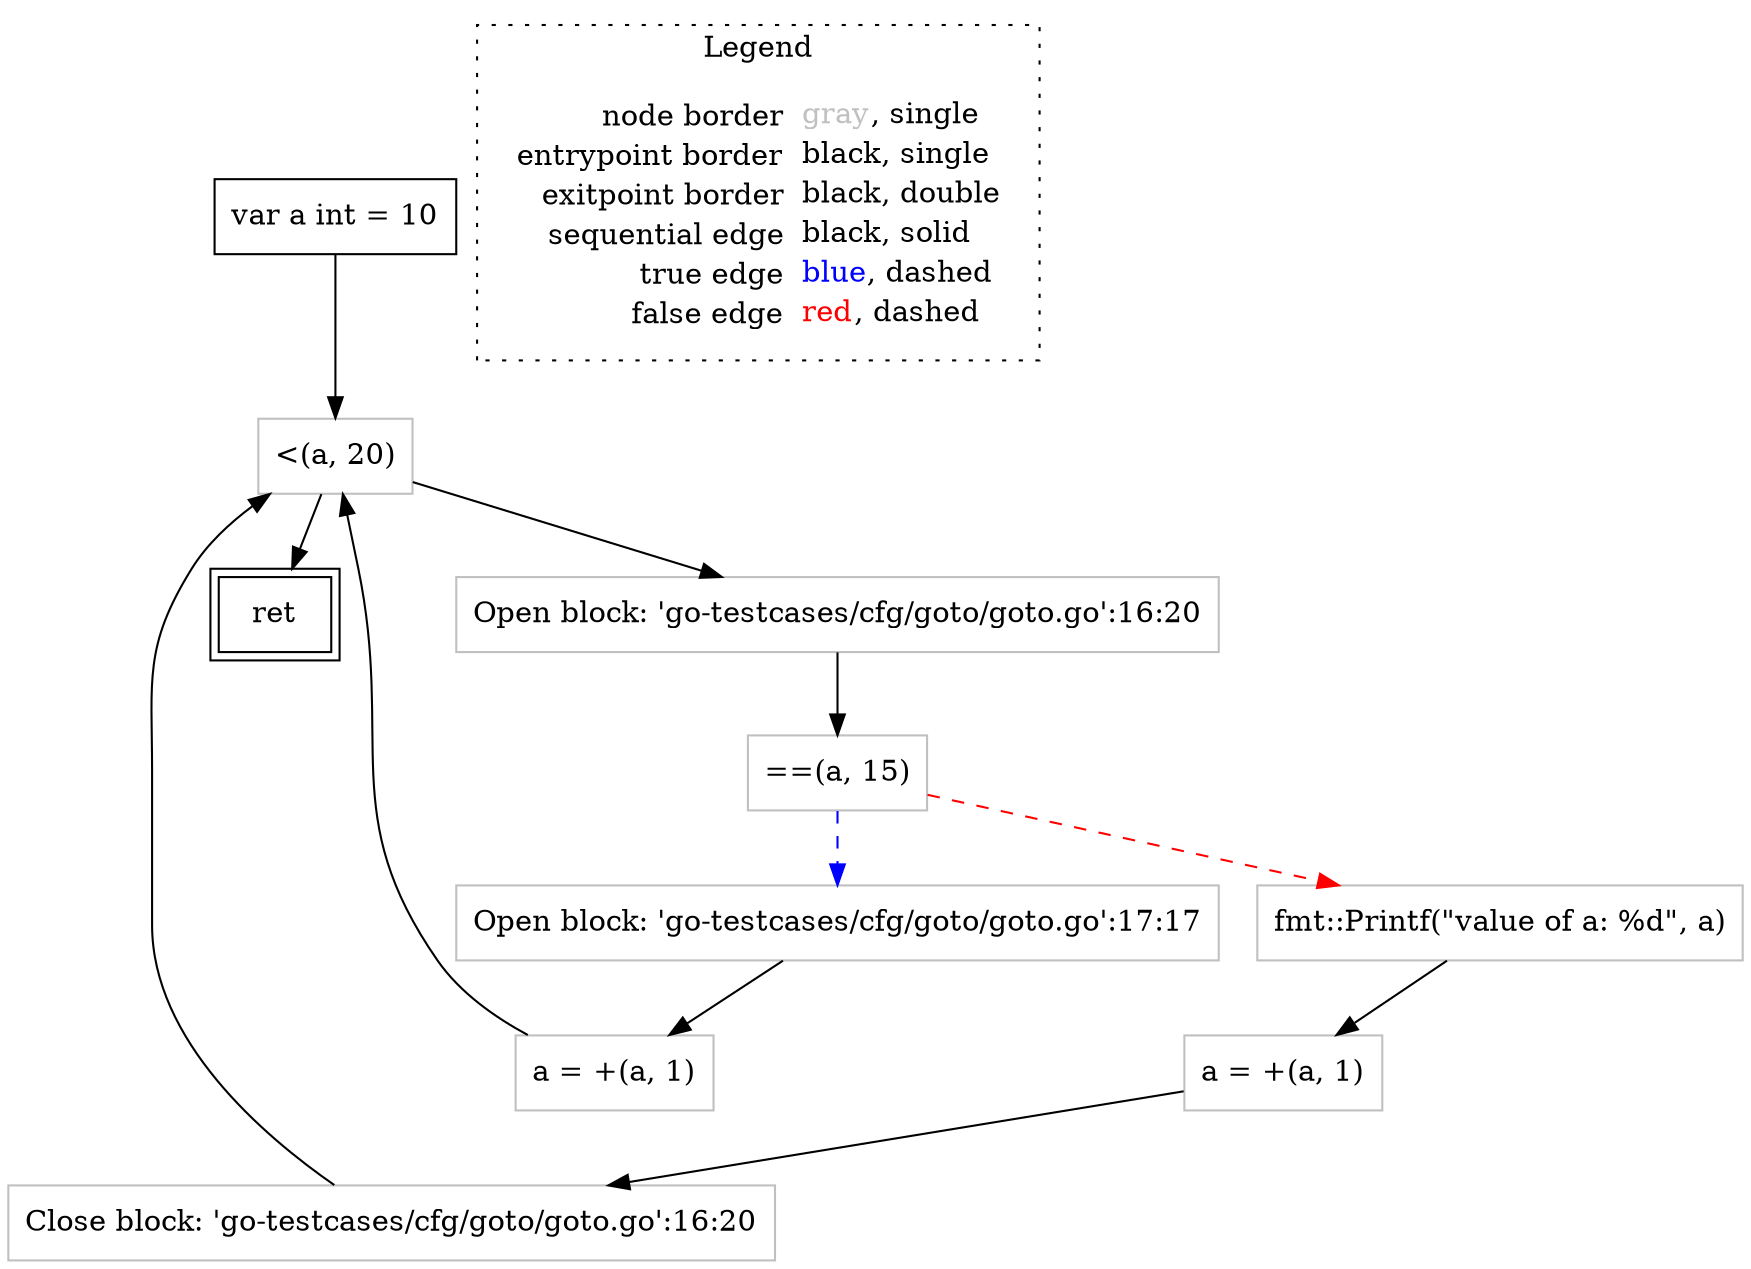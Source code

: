 digraph {
	"node0" [shape="rect",color="black",label=<var a int = 10>];
	"node1" [shape="rect",color="gray",label=<a = +(a, 1)>];
	"node2" [shape="rect",color="gray",label=<&lt;(a, 20)>];
	"node3" [shape="rect",color="gray",label=<Close block: 'go-testcases/cfg/goto/goto.go':16:20>];
	"node4" [shape="rect",color="gray",label=<Open block: 'go-testcases/cfg/goto/goto.go':17:17>];
	"node5" [shape="rect",color="gray",label=<fmt::Printf(&quot;value of a: %d&quot;, a)>];
	"node6" [shape="rect",color="gray",label=<Open block: 'go-testcases/cfg/goto/goto.go':16:20>];
	"node7" [shape="rect",color="gray",label=<a = +(a, 1)>];
	"node8" [shape="rect",color="black",peripheries="2",label=<ret>];
	"node9" [shape="rect",color="gray",label=<==(a, 15)>];
	"node1" -> "node3" [color="black"];
	"node2" -> "node8" [color="black"];
	"node2" -> "node6" [color="black"];
	"node3" -> "node2" [color="black"];
	"node4" -> "node7" [color="black"];
	"node5" -> "node1" [color="black"];
	"node6" -> "node9" [color="black"];
	"node7" -> "node2" [color="black"];
	"node9" -> "node4" [color="blue",style="dashed"];
	"node9" -> "node5" [color="red",style="dashed"];
	"node0" -> "node2" [color="black"];
subgraph cluster_legend {
	label="Legend";
	style=dotted;
	node [shape=plaintext];
	"legend" [label=<<table border="0" cellpadding="2" cellspacing="0" cellborder="0"><tr><td align="right">node border&nbsp;</td><td align="left"><font color="gray">gray</font>, single</td></tr><tr><td align="right">entrypoint border&nbsp;</td><td align="left"><font color="black">black</font>, single</td></tr><tr><td align="right">exitpoint border&nbsp;</td><td align="left"><font color="black">black</font>, double</td></tr><tr><td align="right">sequential edge&nbsp;</td><td align="left"><font color="black">black</font>, solid</td></tr><tr><td align="right">true edge&nbsp;</td><td align="left"><font color="blue">blue</font>, dashed</td></tr><tr><td align="right">false edge&nbsp;</td><td align="left"><font color="red">red</font>, dashed</td></tr></table>>];
}

}
